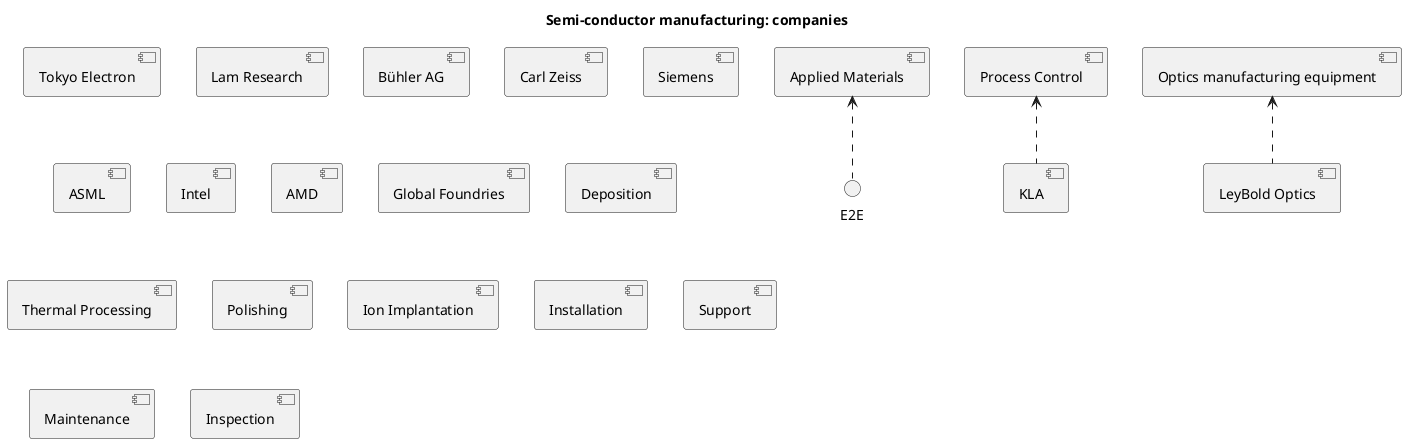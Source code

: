 @startuml
'https://plantuml.com/component-diagram

title Semi-conductor manufacturing: companies

'sources: https://en.wikipedia.org/wiki/Semiconductor_equipment_sales_leaders_by_year
' https://en.wikipedia.org/wiki/Semiconductor_device_fabrication

[Applied Materials] as AppMat
[Tokyo Electron] as TEL
[Lam Research] as Lam
[KLA] as KLA
[LeyBold Optics] as LB
[Bühler AG] as Buhler
[Carl Zeiss] as Zeiss
[Siemens] as Siemens
[ASML] as ASML

[Intel]
[AMD]
[Global Foundries]

[Optics manufacturing equipment] as OptEq
[Process Control] as PC
[Deposition] as Depo
[Thermal Processing] as ThProc
[Polishing] as Polish
[Ion Implantation] as IonImpl
[Installation] as Install
[Support] as Support
[Maintenance] as EqMaint
[Inspection] as Inspect

PC <.. KLA
OptEq <.. LB
AppMat <.. E2E

@enduml
